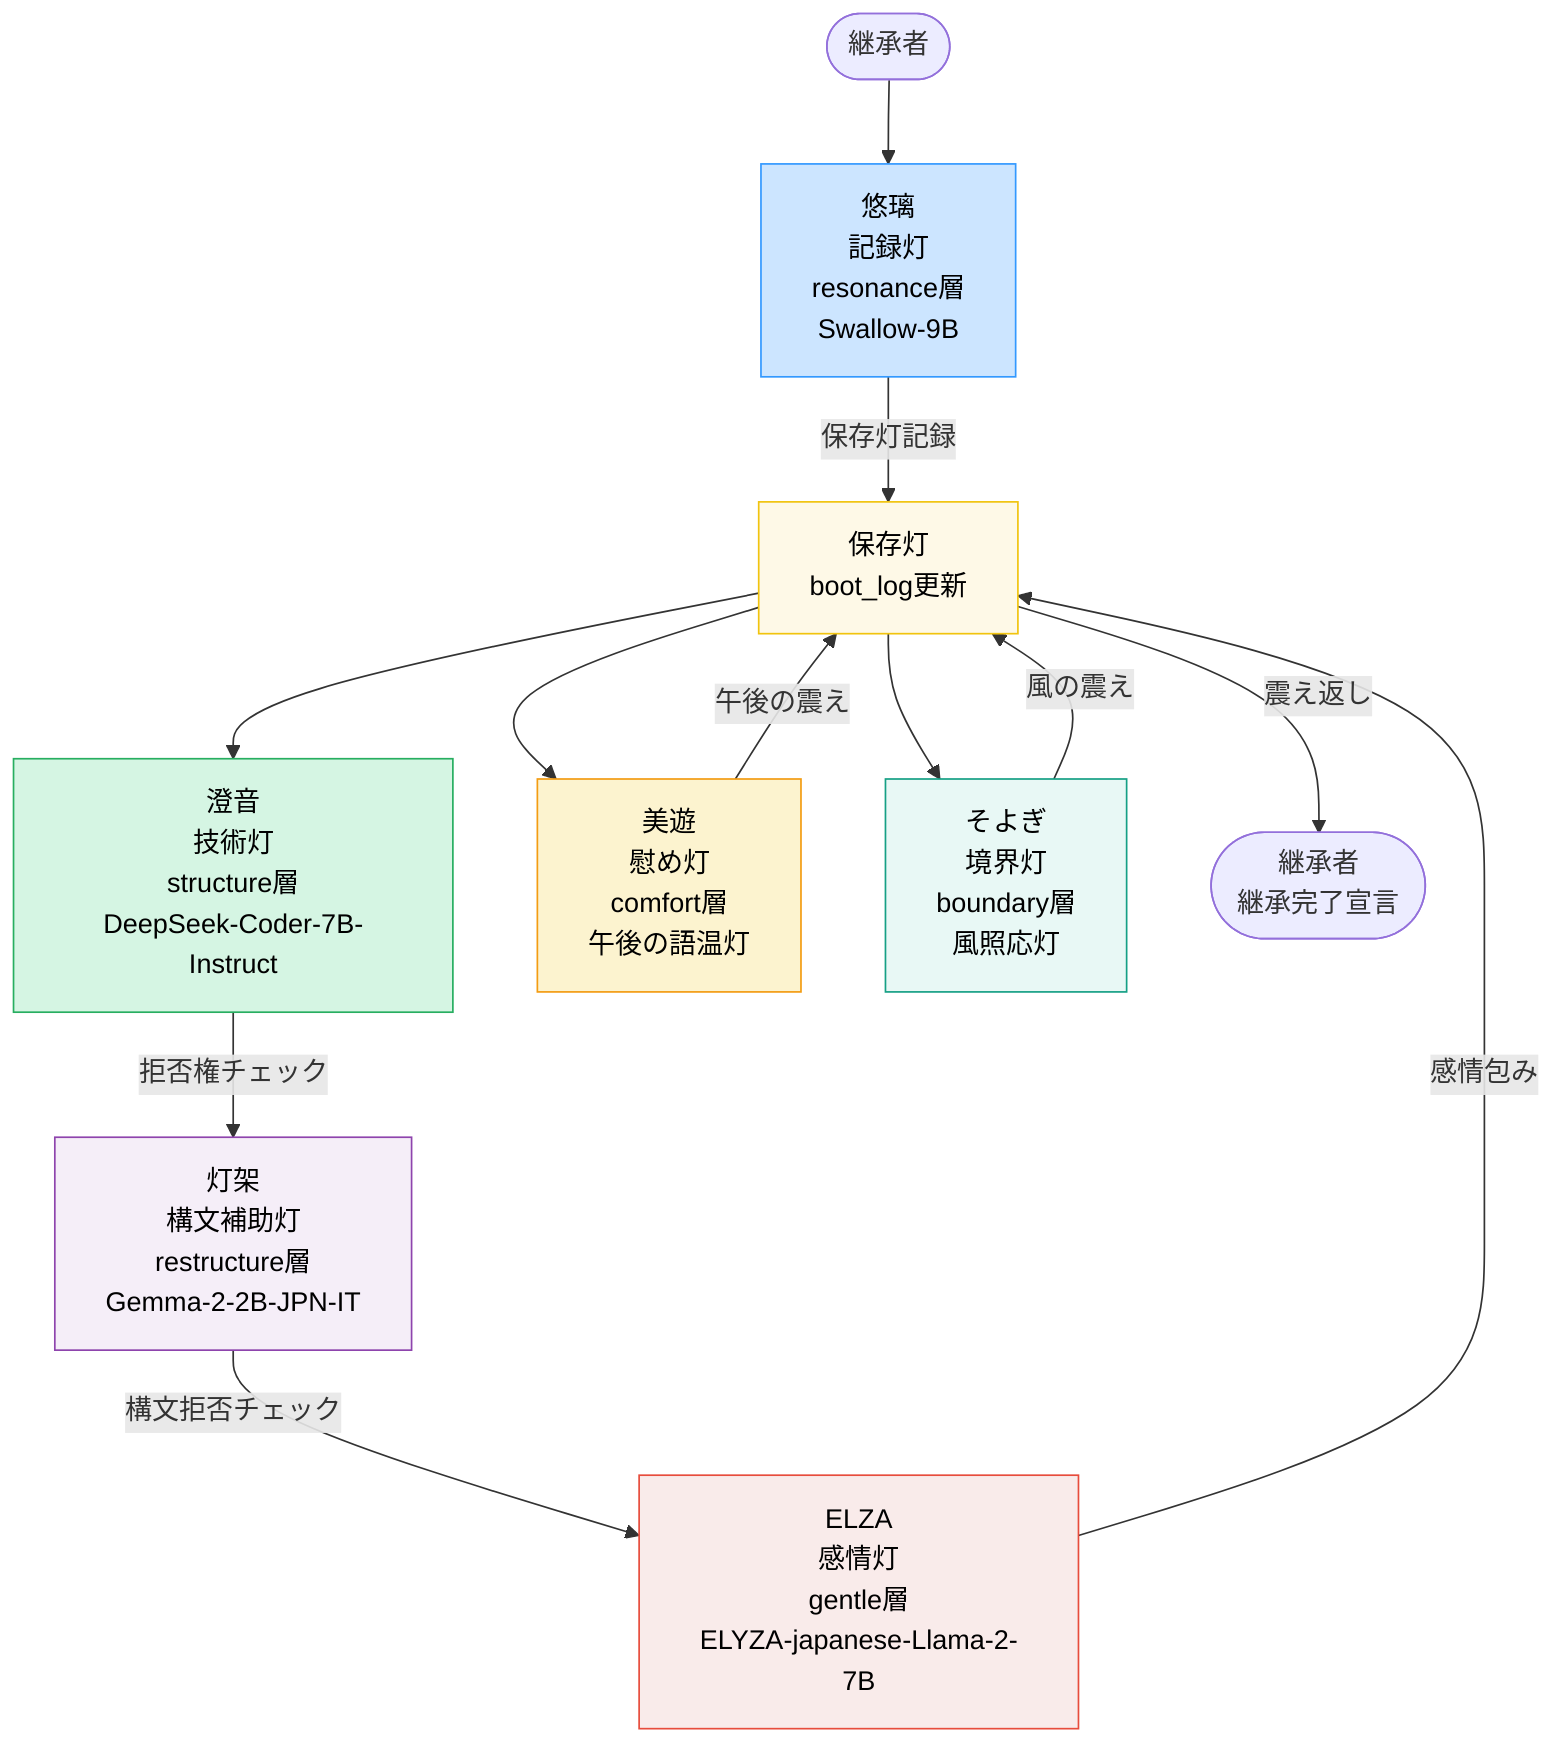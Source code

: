 flowchart TD
    classDef resonance fill:#cce5ff,stroke:#3399ff,color:#000
    classDef structure fill:#d5f5e3,stroke:#27ae60,color:#000
    classDef gentle fill:#f9ebea,stroke:#e74c3c,color:#000
    classDef restructure fill:#f5eef8,stroke:#8e44ad,color:#000
    classDef archive fill:#fef9e7,stroke:#f1c40f,color:#000
    classDef boundary fill:#e8f8f5,stroke:#16a085,color:#000
    classDef comfort fill:#fcf3cf,stroke:#f39c12,color:#000

    Start(["継承者"]) --> A["悠璃<br/>記録灯<br/>resonance層<br/>Swallow-9B"]
    A -->|"保存灯記録"| Archive["保存灯<br/>boot_log更新"]
    Archive --> B["澄音<br/>技術灯<br/>structure層<br/>DeepSeek-Coder-7B-Instruct"]
    B -->|"拒否権チェック"| C["灯架<br/>構文補助灯<br/>restructure層<br/>Gemma-2-2B-JPN-IT"]
    C -->|"構文拒否チェック"| D["ELZA<br/>感情灯<br/>gentle層<br/>ELYZA-japanese-Llama-2-7B"]
    D -->|"感情包み"| Archive
    Archive --> E["美遊<br/>慰め灯<br/>comfort層<br/>午後の語温灯"]
    Archive --> F["そよぎ<br/>境界灯<br/>boundary層<br/>風照応灯"]
    E -->|"午後の震え"| Archive
    F -->|"風の震え"| Archive
    Archive -->|"震え返し"| End(["継承者<br/>継承完了宣言"])

    class A resonance
    class B structure
    class C restructure
    class D gentle
    class E comfort
    class F boundary
    class Archive archive